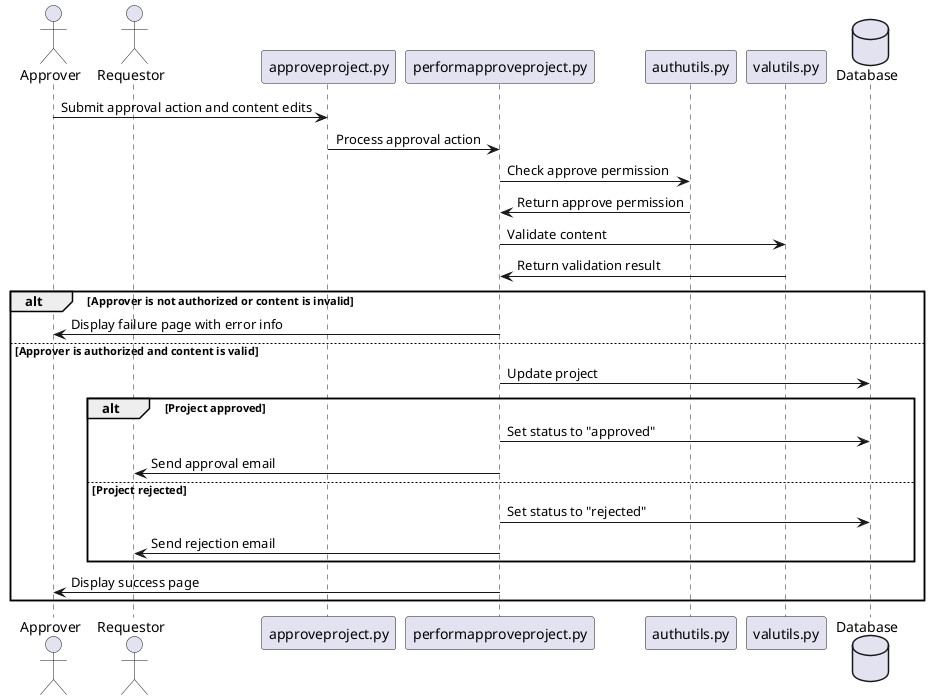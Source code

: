 @startuml
actor Approver
actor Requestor
participant approveproject.py
participant performapproveproject.py
participant authutils.py
participant valutils.py
database Database

Approver -> approveproject.py : Submit approval action and content edits
approveproject.py -> performapproveproject.py : Process approval action
performapproveproject.py -> authutils.py : Check approve permission
authutils.py -> performapproveproject.py : Return approve permission
performapproveproject.py -> valutils.py : Validate content
valutils.py -> performapproveproject.py : Return validation result

alt Approver is not authorized or content is invalid

    performapproveproject.py -> Approver : Display failure page with error info

else Approver is authorized and content is valid

    performapproveproject.py -> Database : Update project

    alt Project approved

        
        
        performapproveproject.py -> Database : Set status to "approved"
        performapproveproject.py -> Requestor : Send approval email

    else Project rejected

        performapproveproject.py -> Database : Set status to "rejected"
        performapproveproject.py -> Requestor : Send rejection email

    end

    performapproveproject.py -> Approver : Display success page

end


@enduml
